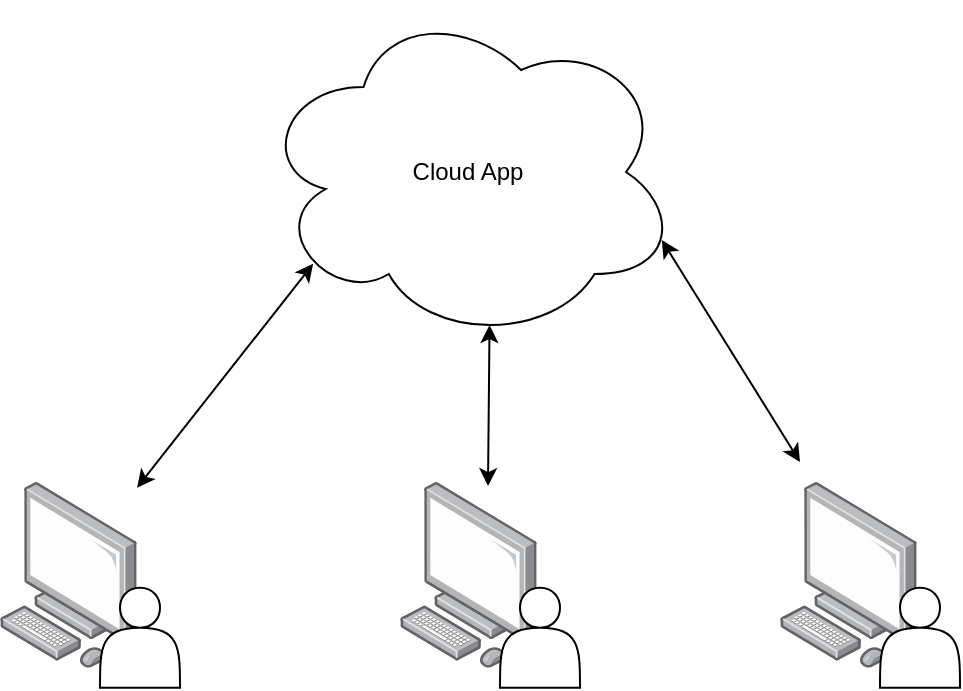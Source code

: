 <mxfile version="22.0.0" type="device">
  <diagram name="Page-1" id="0pbR37fy-8RCgxXV9L8N">
    <mxGraphModel dx="1434" dy="942" grid="1" gridSize="10" guides="1" tooltips="1" connect="1" arrows="1" fold="1" page="1" pageScale="1" pageWidth="850" pageHeight="1100" math="0" shadow="0">
      <root>
        <mxCell id="0" />
        <mxCell id="1" parent="0" />
        <mxCell id="6AcQH9RrlWRlE2u4x-1C-1" value="Cloud App" style="ellipse;shape=cloud;whiteSpace=wrap;html=1;" parent="1" vertex="1">
          <mxGeometry x="259.27" width="210" height="170" as="geometry" />
        </mxCell>
        <mxCell id="6AcQH9RrlWRlE2u4x-1C-3" value="" style="image;points=[];aspect=fixed;html=1;align=center;shadow=0;dashed=0;image=img/lib/allied_telesis/computer_and_terminals/Personal_Computer.svg;" parent="1" vertex="1">
          <mxGeometry x="130" y="240" width="68.54" height="92.89" as="geometry" />
        </mxCell>
        <mxCell id="6AcQH9RrlWRlE2u4x-1C-4" value="" style="shape=actor;whiteSpace=wrap;html=1;" parent="1" vertex="1">
          <mxGeometry x="180" y="292.89" width="40" height="50" as="geometry" />
        </mxCell>
        <mxCell id="6AcQH9RrlWRlE2u4x-1C-5" value="" style="endArrow=classic;startArrow=classic;html=1;rounded=0;entryX=0.13;entryY=0.77;entryDx=0;entryDy=0;entryPerimeter=0;" parent="1" source="6AcQH9RrlWRlE2u4x-1C-3" target="6AcQH9RrlWRlE2u4x-1C-1" edge="1">
          <mxGeometry width="50" height="50" relative="1" as="geometry">
            <mxPoint x="199" y="243" as="sourcePoint" />
            <mxPoint x="300" y="110" as="targetPoint" />
          </mxGeometry>
        </mxCell>
        <mxCell id="6AcQH9RrlWRlE2u4x-1C-6" value="" style="image;points=[];aspect=fixed;html=1;align=center;shadow=0;dashed=0;image=img/lib/allied_telesis/computer_and_terminals/Personal_Computer.svg;" parent="1" vertex="1">
          <mxGeometry x="330" y="240" width="68.54" height="92.89" as="geometry" />
        </mxCell>
        <mxCell id="6AcQH9RrlWRlE2u4x-1C-7" value="" style="shape=actor;whiteSpace=wrap;html=1;" parent="1" vertex="1">
          <mxGeometry x="380" y="292.89" width="40" height="50" as="geometry" />
        </mxCell>
        <mxCell id="6AcQH9RrlWRlE2u4x-1C-8" value="" style="image;points=[];aspect=fixed;html=1;align=center;shadow=0;dashed=0;image=img/lib/allied_telesis/computer_and_terminals/Personal_Computer.svg;" parent="1" vertex="1">
          <mxGeometry x="520" y="240" width="68.54" height="92.89" as="geometry" />
        </mxCell>
        <mxCell id="6AcQH9RrlWRlE2u4x-1C-9" value="" style="shape=actor;whiteSpace=wrap;html=1;" parent="1" vertex="1">
          <mxGeometry x="570" y="292.89" width="40" height="50" as="geometry" />
        </mxCell>
        <mxCell id="6AcQH9RrlWRlE2u4x-1C-10" value="" style="endArrow=classic;startArrow=classic;html=1;rounded=0;entryX=0.55;entryY=0.95;entryDx=0;entryDy=0;entryPerimeter=0;exitX=0.642;exitY=0.022;exitDx=0;exitDy=0;exitPerimeter=0;" parent="1" source="6AcQH9RrlWRlE2u4x-1C-6" target="6AcQH9RrlWRlE2u4x-1C-1" edge="1">
          <mxGeometry width="50" height="50" relative="1" as="geometry">
            <mxPoint x="239" y="172" as="sourcePoint" />
            <mxPoint x="384" y="124" as="targetPoint" />
          </mxGeometry>
        </mxCell>
        <mxCell id="6AcQH9RrlWRlE2u4x-1C-11" value="" style="endArrow=classic;startArrow=classic;html=1;rounded=0;entryX=0.96;entryY=0.7;entryDx=0;entryDy=0;entryPerimeter=0;" parent="1" target="6AcQH9RrlWRlE2u4x-1C-1" edge="1">
          <mxGeometry width="50" height="50" relative="1" as="geometry">
            <mxPoint x="530" y="230" as="sourcePoint" />
            <mxPoint x="394" y="134" as="targetPoint" />
          </mxGeometry>
        </mxCell>
      </root>
    </mxGraphModel>
  </diagram>
</mxfile>
